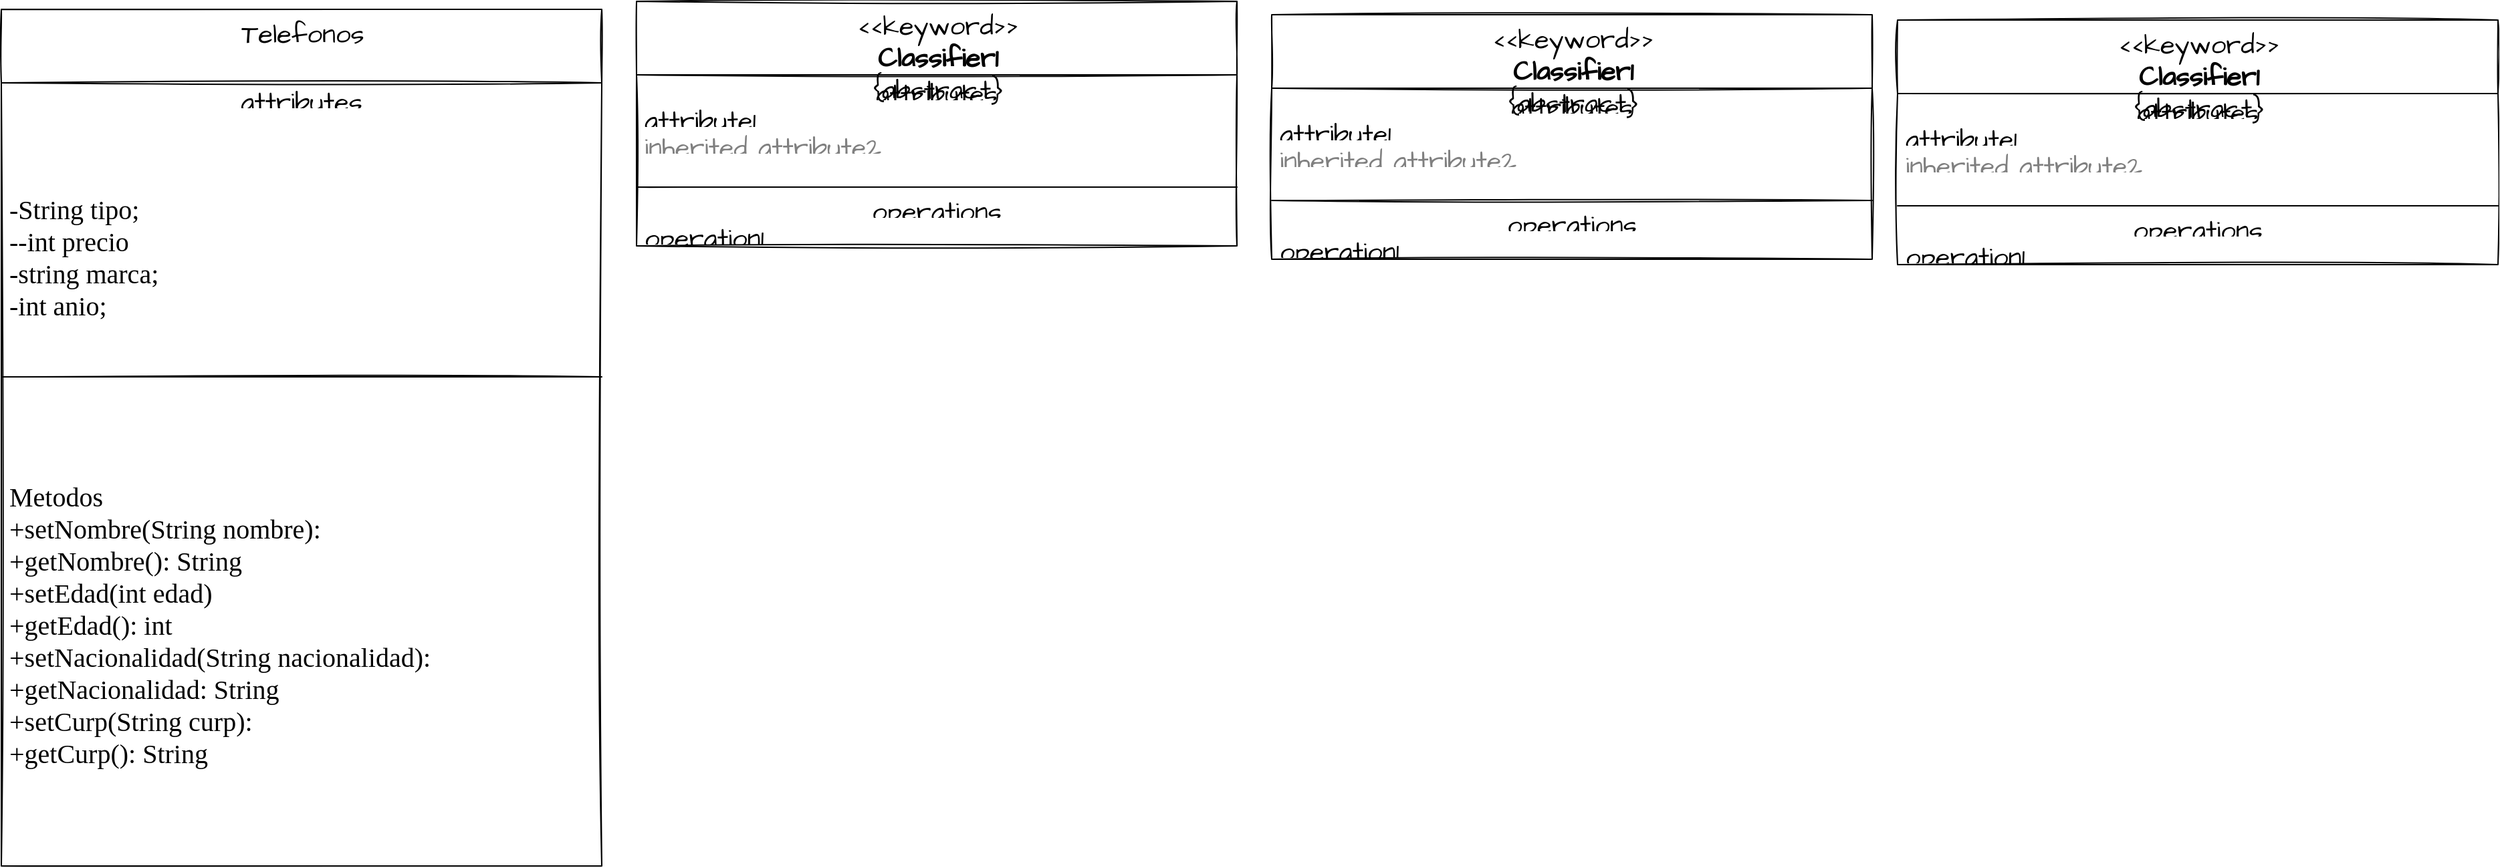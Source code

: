 <mxfile version="15.5.9" type="github">
  <diagram id="2QnwUB2ClqmYAk1SB9Mb" name="Page-1">
    <mxGraphModel dx="820" dy="1906" grid="0" gridSize="10" guides="1" tooltips="1" connect="1" arrows="1" fold="1" page="0" pageScale="1" pageWidth="827" pageHeight="1169" math="0" shadow="0">
      <root>
        <mxCell id="0" />
        <mxCell id="1" parent="0" />
        <mxCell id="I9A92WywnePdPpcuGTqa-11" value="Telefonos" style="swimlane;fontStyle=0;align=center;verticalAlign=top;childLayout=stackLayout;horizontal=1;startSize=55;horizontalStack=0;resizeParent=1;resizeParentMax=0;resizeLast=0;collapsible=0;marginBottom=0;html=1;sketch=1;hachureGap=4;pointerEvents=0;fontFamily=Architects Daughter;fontSource=https%3A%2F%2Ffonts.googleapis.com%2Fcss%3Ffamily%3DArchitects%2BDaughter;fontSize=20;" vertex="1" parent="1">
          <mxGeometry x="618" y="-473" width="449" height="641" as="geometry" />
        </mxCell>
        <mxCell id="I9A92WywnePdPpcuGTqa-12" value="attributes" style="text;html=1;strokeColor=none;fillColor=none;align=center;verticalAlign=middle;spacingLeft=4;spacingRight=4;overflow=hidden;rotatable=0;points=[[0,0.5],[1,0.5]];portConstraint=eastwest;sketch=1;hachureGap=4;pointerEvents=0;fontFamily=Architects Daughter;fontSource=https%3A%2F%2Ffonts.googleapis.com%2Fcss%3Ffamily%3DArchitects%2BDaughter;fontSize=20;" vertex="1" parent="I9A92WywnePdPpcuGTqa-11">
          <mxGeometry y="55" width="449" height="20" as="geometry" />
        </mxCell>
        <mxCell id="I9A92WywnePdPpcuGTqa-13" value="&lt;div&gt;&lt;br&gt;&lt;/div&gt;&lt;div&gt;-String tipo;&lt;/div&gt;&lt;div&gt;--int precio&lt;/div&gt;&lt;div&gt;-string marca;&lt;/div&gt;&lt;div&gt;-int anio;&lt;br&gt;&lt;/div&gt;" style="text;html=1;strokeColor=none;fillColor=none;align=left;verticalAlign=middle;spacingLeft=4;spacingRight=4;overflow=hidden;rotatable=0;points=[[0,0.5],[1,0.5]];portConstraint=eastwest;sketch=1;hachureGap=4;pointerEvents=0;fontFamily=Comic Sans MS;fontSize=20;" vertex="1" parent="I9A92WywnePdPpcuGTqa-11">
          <mxGeometry y="75" width="449" height="196" as="geometry" />
        </mxCell>
        <mxCell id="I9A92WywnePdPpcuGTqa-16" value="" style="line;strokeWidth=1;fillColor=none;align=left;verticalAlign=middle;spacingTop=-1;spacingLeft=3;spacingRight=3;rotatable=0;labelPosition=right;points=[];portConstraint=eastwest;sketch=1;hachureGap=4;pointerEvents=0;fontFamily=Architects Daughter;fontSource=https%3A%2F%2Ffonts.googleapis.com%2Fcss%3Ffamily%3DArchitects%2BDaughter;fontSize=20;" vertex="1" parent="I9A92WywnePdPpcuGTqa-11">
          <mxGeometry y="271" width="449" height="8" as="geometry" />
        </mxCell>
        <mxCell id="I9A92WywnePdPpcuGTqa-18" value="&lt;div&gt;Metodos&lt;/div&gt;&lt;div&gt;+setNombre(String nombre):&lt;br&gt;&lt;/div&gt;&lt;div&gt;+getNombre(): String&lt;/div&gt;&lt;div&gt;+setEdad(int edad)&lt;/div&gt;&lt;div&gt;+getEdad(): int&lt;/div&gt;&lt;div&gt;+setNacionalidad(String nacionalidad):&lt;/div&gt;&lt;div&gt;+getNacionalidad: String&lt;/div&gt;&lt;div&gt;+setCurp(String curp):&lt;/div&gt;&lt;div&gt;+getCurp(): String&lt;/div&gt;" style="text;html=1;strokeColor=none;fillColor=none;align=left;verticalAlign=middle;spacingLeft=4;spacingRight=4;overflow=hidden;rotatable=0;points=[[0,0.5],[1,0.5]];portConstraint=eastwest;sketch=1;hachureGap=4;pointerEvents=0;fontFamily=Comic Sans MS;fontSize=20;" vertex="1" parent="I9A92WywnePdPpcuGTqa-11">
          <mxGeometry y="279" width="449" height="362" as="geometry" />
        </mxCell>
        <mxCell id="I9A92WywnePdPpcuGTqa-19" value="&amp;lt;&amp;lt;keyword&amp;gt;&amp;gt;&lt;br&gt;&lt;b&gt;Classifier1&lt;/b&gt;&lt;br&gt;{abstract}" style="swimlane;fontStyle=0;align=center;verticalAlign=top;childLayout=stackLayout;horizontal=1;startSize=55;horizontalStack=0;resizeParent=1;resizeParentMax=0;resizeLast=0;collapsible=0;marginBottom=0;html=1;sketch=1;hachureGap=4;pointerEvents=0;fontFamily=Architects Daughter;fontSource=https%3A%2F%2Ffonts.googleapis.com%2Fcss%3Ffamily%3DArchitects%2BDaughter;fontSize=20;" vertex="1" parent="1">
          <mxGeometry x="2036" y="-465" width="449" height="183" as="geometry" />
        </mxCell>
        <mxCell id="I9A92WywnePdPpcuGTqa-20" value="attributes" style="text;html=1;strokeColor=none;fillColor=none;align=center;verticalAlign=middle;spacingLeft=4;spacingRight=4;overflow=hidden;rotatable=0;points=[[0,0.5],[1,0.5]];portConstraint=eastwest;sketch=1;hachureGap=4;pointerEvents=0;fontFamily=Architects Daughter;fontSource=https%3A%2F%2Ffonts.googleapis.com%2Fcss%3Ffamily%3DArchitects%2BDaughter;fontSize=20;" vertex="1" parent="I9A92WywnePdPpcuGTqa-19">
          <mxGeometry y="55" width="449" height="20" as="geometry" />
        </mxCell>
        <mxCell id="I9A92WywnePdPpcuGTqa-21" value="attribute1" style="text;html=1;strokeColor=none;fillColor=none;align=left;verticalAlign=middle;spacingLeft=4;spacingRight=4;overflow=hidden;rotatable=0;points=[[0,0.5],[1,0.5]];portConstraint=eastwest;sketch=1;hachureGap=4;pointerEvents=0;fontFamily=Architects Daughter;fontSource=https%3A%2F%2Ffonts.googleapis.com%2Fcss%3Ffamily%3DArchitects%2BDaughter;fontSize=20;" vertex="1" parent="I9A92WywnePdPpcuGTqa-19">
          <mxGeometry y="75" width="449" height="20" as="geometry" />
        </mxCell>
        <mxCell id="I9A92WywnePdPpcuGTqa-22" value="inherited attribute2" style="text;html=1;strokeColor=none;fillColor=none;align=left;verticalAlign=middle;spacingLeft=4;spacingRight=4;overflow=hidden;rotatable=0;points=[[0,0.5],[1,0.5]];portConstraint=eastwest;fontColor=#808080;sketch=1;hachureGap=4;pointerEvents=0;fontFamily=Architects Daughter;fontSource=https%3A%2F%2Ffonts.googleapis.com%2Fcss%3Ffamily%3DArchitects%2BDaughter;fontSize=20;" vertex="1" parent="I9A92WywnePdPpcuGTqa-19">
          <mxGeometry y="95" width="449" height="20" as="geometry" />
        </mxCell>
        <mxCell id="I9A92WywnePdPpcuGTqa-23" value="..." style="text;html=1;strokeColor=none;fillColor=none;align=left;verticalAlign=middle;spacingLeft=4;spacingRight=4;overflow=hidden;rotatable=0;points=[[0,0.5],[1,0.5]];portConstraint=eastwest;sketch=1;hachureGap=4;pointerEvents=0;fontFamily=Architects Daughter;fontSource=https%3A%2F%2Ffonts.googleapis.com%2Fcss%3Ffamily%3DArchitects%2BDaughter;fontSize=20;" vertex="1" parent="I9A92WywnePdPpcuGTqa-19">
          <mxGeometry y="115" width="449" height="20" as="geometry" />
        </mxCell>
        <mxCell id="I9A92WywnePdPpcuGTqa-24" value="" style="line;strokeWidth=1;fillColor=none;align=left;verticalAlign=middle;spacingTop=-1;spacingLeft=3;spacingRight=3;rotatable=0;labelPosition=right;points=[];portConstraint=eastwest;sketch=1;hachureGap=4;pointerEvents=0;fontFamily=Architects Daughter;fontSource=https%3A%2F%2Ffonts.googleapis.com%2Fcss%3Ffamily%3DArchitects%2BDaughter;fontSize=20;" vertex="1" parent="I9A92WywnePdPpcuGTqa-19">
          <mxGeometry y="135" width="449" height="8" as="geometry" />
        </mxCell>
        <mxCell id="I9A92WywnePdPpcuGTqa-25" value="operations" style="text;html=1;strokeColor=none;fillColor=none;align=center;verticalAlign=middle;spacingLeft=4;spacingRight=4;overflow=hidden;rotatable=0;points=[[0,0.5],[1,0.5]];portConstraint=eastwest;sketch=1;hachureGap=4;pointerEvents=0;fontFamily=Architects Daughter;fontSource=https%3A%2F%2Ffonts.googleapis.com%2Fcss%3Ffamily%3DArchitects%2BDaughter;fontSize=20;" vertex="1" parent="I9A92WywnePdPpcuGTqa-19">
          <mxGeometry y="143" width="449" height="20" as="geometry" />
        </mxCell>
        <mxCell id="I9A92WywnePdPpcuGTqa-26" value="operation1" style="text;html=1;strokeColor=none;fillColor=none;align=left;verticalAlign=middle;spacingLeft=4;spacingRight=4;overflow=hidden;rotatable=0;points=[[0,0.5],[1,0.5]];portConstraint=eastwest;sketch=1;hachureGap=4;pointerEvents=0;fontFamily=Architects Daughter;fontSource=https%3A%2F%2Ffonts.googleapis.com%2Fcss%3Ffamily%3DArchitects%2BDaughter;fontSize=20;" vertex="1" parent="I9A92WywnePdPpcuGTqa-19">
          <mxGeometry y="163" width="449" height="20" as="geometry" />
        </mxCell>
        <mxCell id="I9A92WywnePdPpcuGTqa-27" value="&amp;lt;&amp;lt;keyword&amp;gt;&amp;gt;&lt;br&gt;&lt;b&gt;Classifier1&lt;/b&gt;&lt;br&gt;{abstract}" style="swimlane;fontStyle=0;align=center;verticalAlign=top;childLayout=stackLayout;horizontal=1;startSize=55;horizontalStack=0;resizeParent=1;resizeParentMax=0;resizeLast=0;collapsible=0;marginBottom=0;html=1;sketch=1;hachureGap=4;pointerEvents=0;fontFamily=Architects Daughter;fontSource=https%3A%2F%2Ffonts.googleapis.com%2Fcss%3Ffamily%3DArchitects%2BDaughter;fontSize=20;" vertex="1" parent="1">
          <mxGeometry x="1568" y="-469" width="449" height="183" as="geometry" />
        </mxCell>
        <mxCell id="I9A92WywnePdPpcuGTqa-28" value="attributes" style="text;html=1;strokeColor=none;fillColor=none;align=center;verticalAlign=middle;spacingLeft=4;spacingRight=4;overflow=hidden;rotatable=0;points=[[0,0.5],[1,0.5]];portConstraint=eastwest;sketch=1;hachureGap=4;pointerEvents=0;fontFamily=Architects Daughter;fontSource=https%3A%2F%2Ffonts.googleapis.com%2Fcss%3Ffamily%3DArchitects%2BDaughter;fontSize=20;" vertex="1" parent="I9A92WywnePdPpcuGTqa-27">
          <mxGeometry y="55" width="449" height="20" as="geometry" />
        </mxCell>
        <mxCell id="I9A92WywnePdPpcuGTqa-29" value="attribute1" style="text;html=1;strokeColor=none;fillColor=none;align=left;verticalAlign=middle;spacingLeft=4;spacingRight=4;overflow=hidden;rotatable=0;points=[[0,0.5],[1,0.5]];portConstraint=eastwest;sketch=1;hachureGap=4;pointerEvents=0;fontFamily=Architects Daughter;fontSource=https%3A%2F%2Ffonts.googleapis.com%2Fcss%3Ffamily%3DArchitects%2BDaughter;fontSize=20;" vertex="1" parent="I9A92WywnePdPpcuGTqa-27">
          <mxGeometry y="75" width="449" height="20" as="geometry" />
        </mxCell>
        <mxCell id="I9A92WywnePdPpcuGTqa-30" value="inherited attribute2" style="text;html=1;strokeColor=none;fillColor=none;align=left;verticalAlign=middle;spacingLeft=4;spacingRight=4;overflow=hidden;rotatable=0;points=[[0,0.5],[1,0.5]];portConstraint=eastwest;fontColor=#808080;sketch=1;hachureGap=4;pointerEvents=0;fontFamily=Architects Daughter;fontSource=https%3A%2F%2Ffonts.googleapis.com%2Fcss%3Ffamily%3DArchitects%2BDaughter;fontSize=20;" vertex="1" parent="I9A92WywnePdPpcuGTqa-27">
          <mxGeometry y="95" width="449" height="20" as="geometry" />
        </mxCell>
        <mxCell id="I9A92WywnePdPpcuGTqa-31" value="..." style="text;html=1;strokeColor=none;fillColor=none;align=left;verticalAlign=middle;spacingLeft=4;spacingRight=4;overflow=hidden;rotatable=0;points=[[0,0.5],[1,0.5]];portConstraint=eastwest;sketch=1;hachureGap=4;pointerEvents=0;fontFamily=Architects Daughter;fontSource=https%3A%2F%2Ffonts.googleapis.com%2Fcss%3Ffamily%3DArchitects%2BDaughter;fontSize=20;" vertex="1" parent="I9A92WywnePdPpcuGTqa-27">
          <mxGeometry y="115" width="449" height="20" as="geometry" />
        </mxCell>
        <mxCell id="I9A92WywnePdPpcuGTqa-32" value="" style="line;strokeWidth=1;fillColor=none;align=left;verticalAlign=middle;spacingTop=-1;spacingLeft=3;spacingRight=3;rotatable=0;labelPosition=right;points=[];portConstraint=eastwest;sketch=1;hachureGap=4;pointerEvents=0;fontFamily=Architects Daughter;fontSource=https%3A%2F%2Ffonts.googleapis.com%2Fcss%3Ffamily%3DArchitects%2BDaughter;fontSize=20;" vertex="1" parent="I9A92WywnePdPpcuGTqa-27">
          <mxGeometry y="135" width="449" height="8" as="geometry" />
        </mxCell>
        <mxCell id="I9A92WywnePdPpcuGTqa-33" value="operations" style="text;html=1;strokeColor=none;fillColor=none;align=center;verticalAlign=middle;spacingLeft=4;spacingRight=4;overflow=hidden;rotatable=0;points=[[0,0.5],[1,0.5]];portConstraint=eastwest;sketch=1;hachureGap=4;pointerEvents=0;fontFamily=Architects Daughter;fontSource=https%3A%2F%2Ffonts.googleapis.com%2Fcss%3Ffamily%3DArchitects%2BDaughter;fontSize=20;" vertex="1" parent="I9A92WywnePdPpcuGTqa-27">
          <mxGeometry y="143" width="449" height="20" as="geometry" />
        </mxCell>
        <mxCell id="I9A92WywnePdPpcuGTqa-34" value="operation1" style="text;html=1;strokeColor=none;fillColor=none;align=left;verticalAlign=middle;spacingLeft=4;spacingRight=4;overflow=hidden;rotatable=0;points=[[0,0.5],[1,0.5]];portConstraint=eastwest;sketch=1;hachureGap=4;pointerEvents=0;fontFamily=Architects Daughter;fontSource=https%3A%2F%2Ffonts.googleapis.com%2Fcss%3Ffamily%3DArchitects%2BDaughter;fontSize=20;" vertex="1" parent="I9A92WywnePdPpcuGTqa-27">
          <mxGeometry y="163" width="449" height="20" as="geometry" />
        </mxCell>
        <mxCell id="I9A92WywnePdPpcuGTqa-35" value="&amp;lt;&amp;lt;keyword&amp;gt;&amp;gt;&lt;br&gt;&lt;b&gt;Classifier1&lt;/b&gt;&lt;br&gt;{abstract}" style="swimlane;fontStyle=0;align=center;verticalAlign=top;childLayout=stackLayout;horizontal=1;startSize=55;horizontalStack=0;resizeParent=1;resizeParentMax=0;resizeLast=0;collapsible=0;marginBottom=0;html=1;sketch=1;hachureGap=4;pointerEvents=0;fontFamily=Architects Daughter;fontSource=https%3A%2F%2Ffonts.googleapis.com%2Fcss%3Ffamily%3DArchitects%2BDaughter;fontSize=20;" vertex="1" parent="1">
          <mxGeometry x="1093" y="-479" width="449" height="183" as="geometry" />
        </mxCell>
        <mxCell id="I9A92WywnePdPpcuGTqa-36" value="attributes" style="text;html=1;strokeColor=none;fillColor=none;align=center;verticalAlign=middle;spacingLeft=4;spacingRight=4;overflow=hidden;rotatable=0;points=[[0,0.5],[1,0.5]];portConstraint=eastwest;sketch=1;hachureGap=4;pointerEvents=0;fontFamily=Architects Daughter;fontSource=https%3A%2F%2Ffonts.googleapis.com%2Fcss%3Ffamily%3DArchitects%2BDaughter;fontSize=20;" vertex="1" parent="I9A92WywnePdPpcuGTqa-35">
          <mxGeometry y="55" width="449" height="20" as="geometry" />
        </mxCell>
        <mxCell id="I9A92WywnePdPpcuGTqa-37" value="attribute1" style="text;html=1;strokeColor=none;fillColor=none;align=left;verticalAlign=middle;spacingLeft=4;spacingRight=4;overflow=hidden;rotatable=0;points=[[0,0.5],[1,0.5]];portConstraint=eastwest;sketch=1;hachureGap=4;pointerEvents=0;fontFamily=Architects Daughter;fontSource=https%3A%2F%2Ffonts.googleapis.com%2Fcss%3Ffamily%3DArchitects%2BDaughter;fontSize=20;" vertex="1" parent="I9A92WywnePdPpcuGTqa-35">
          <mxGeometry y="75" width="449" height="20" as="geometry" />
        </mxCell>
        <mxCell id="I9A92WywnePdPpcuGTqa-38" value="inherited attribute2" style="text;html=1;strokeColor=none;fillColor=none;align=left;verticalAlign=middle;spacingLeft=4;spacingRight=4;overflow=hidden;rotatable=0;points=[[0,0.5],[1,0.5]];portConstraint=eastwest;fontColor=#808080;sketch=1;hachureGap=4;pointerEvents=0;fontFamily=Architects Daughter;fontSource=https%3A%2F%2Ffonts.googleapis.com%2Fcss%3Ffamily%3DArchitects%2BDaughter;fontSize=20;" vertex="1" parent="I9A92WywnePdPpcuGTqa-35">
          <mxGeometry y="95" width="449" height="20" as="geometry" />
        </mxCell>
        <mxCell id="I9A92WywnePdPpcuGTqa-39" value="..." style="text;html=1;strokeColor=none;fillColor=none;align=left;verticalAlign=middle;spacingLeft=4;spacingRight=4;overflow=hidden;rotatable=0;points=[[0,0.5],[1,0.5]];portConstraint=eastwest;sketch=1;hachureGap=4;pointerEvents=0;fontFamily=Architects Daughter;fontSource=https%3A%2F%2Ffonts.googleapis.com%2Fcss%3Ffamily%3DArchitects%2BDaughter;fontSize=20;" vertex="1" parent="I9A92WywnePdPpcuGTqa-35">
          <mxGeometry y="115" width="449" height="20" as="geometry" />
        </mxCell>
        <mxCell id="I9A92WywnePdPpcuGTqa-40" value="" style="line;strokeWidth=1;fillColor=none;align=left;verticalAlign=middle;spacingTop=-1;spacingLeft=3;spacingRight=3;rotatable=0;labelPosition=right;points=[];portConstraint=eastwest;sketch=1;hachureGap=4;pointerEvents=0;fontFamily=Architects Daughter;fontSource=https%3A%2F%2Ffonts.googleapis.com%2Fcss%3Ffamily%3DArchitects%2BDaughter;fontSize=20;" vertex="1" parent="I9A92WywnePdPpcuGTqa-35">
          <mxGeometry y="135" width="449" height="8" as="geometry" />
        </mxCell>
        <mxCell id="I9A92WywnePdPpcuGTqa-41" value="operations" style="text;html=1;strokeColor=none;fillColor=none;align=center;verticalAlign=middle;spacingLeft=4;spacingRight=4;overflow=hidden;rotatable=0;points=[[0,0.5],[1,0.5]];portConstraint=eastwest;sketch=1;hachureGap=4;pointerEvents=0;fontFamily=Architects Daughter;fontSource=https%3A%2F%2Ffonts.googleapis.com%2Fcss%3Ffamily%3DArchitects%2BDaughter;fontSize=20;" vertex="1" parent="I9A92WywnePdPpcuGTqa-35">
          <mxGeometry y="143" width="449" height="20" as="geometry" />
        </mxCell>
        <mxCell id="I9A92WywnePdPpcuGTqa-42" value="operation1" style="text;html=1;strokeColor=none;fillColor=none;align=left;verticalAlign=middle;spacingLeft=4;spacingRight=4;overflow=hidden;rotatable=0;points=[[0,0.5],[1,0.5]];portConstraint=eastwest;sketch=1;hachureGap=4;pointerEvents=0;fontFamily=Architects Daughter;fontSource=https%3A%2F%2Ffonts.googleapis.com%2Fcss%3Ffamily%3DArchitects%2BDaughter;fontSize=20;" vertex="1" parent="I9A92WywnePdPpcuGTqa-35">
          <mxGeometry y="163" width="449" height="20" as="geometry" />
        </mxCell>
      </root>
    </mxGraphModel>
  </diagram>
</mxfile>
